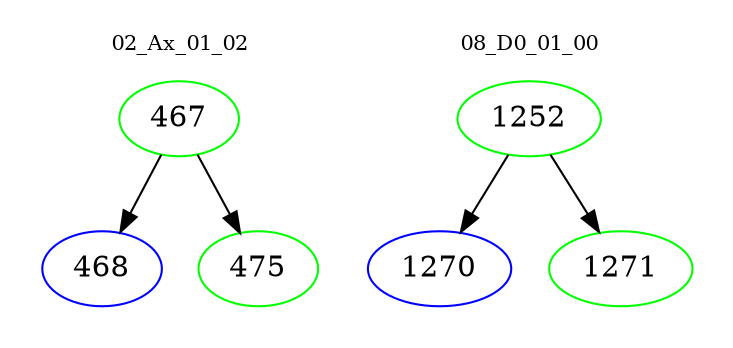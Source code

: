 digraph{
subgraph cluster_0 {
color = white
label = "02_Ax_01_02";
fontsize=10;
T0_467 [label="467", color="green"]
T0_467 -> T0_468 [color="black"]
T0_468 [label="468", color="blue"]
T0_467 -> T0_475 [color="black"]
T0_475 [label="475", color="green"]
}
subgraph cluster_1 {
color = white
label = "08_D0_01_00";
fontsize=10;
T1_1252 [label="1252", color="green"]
T1_1252 -> T1_1270 [color="black"]
T1_1270 [label="1270", color="blue"]
T1_1252 -> T1_1271 [color="black"]
T1_1271 [label="1271", color="green"]
}
}
